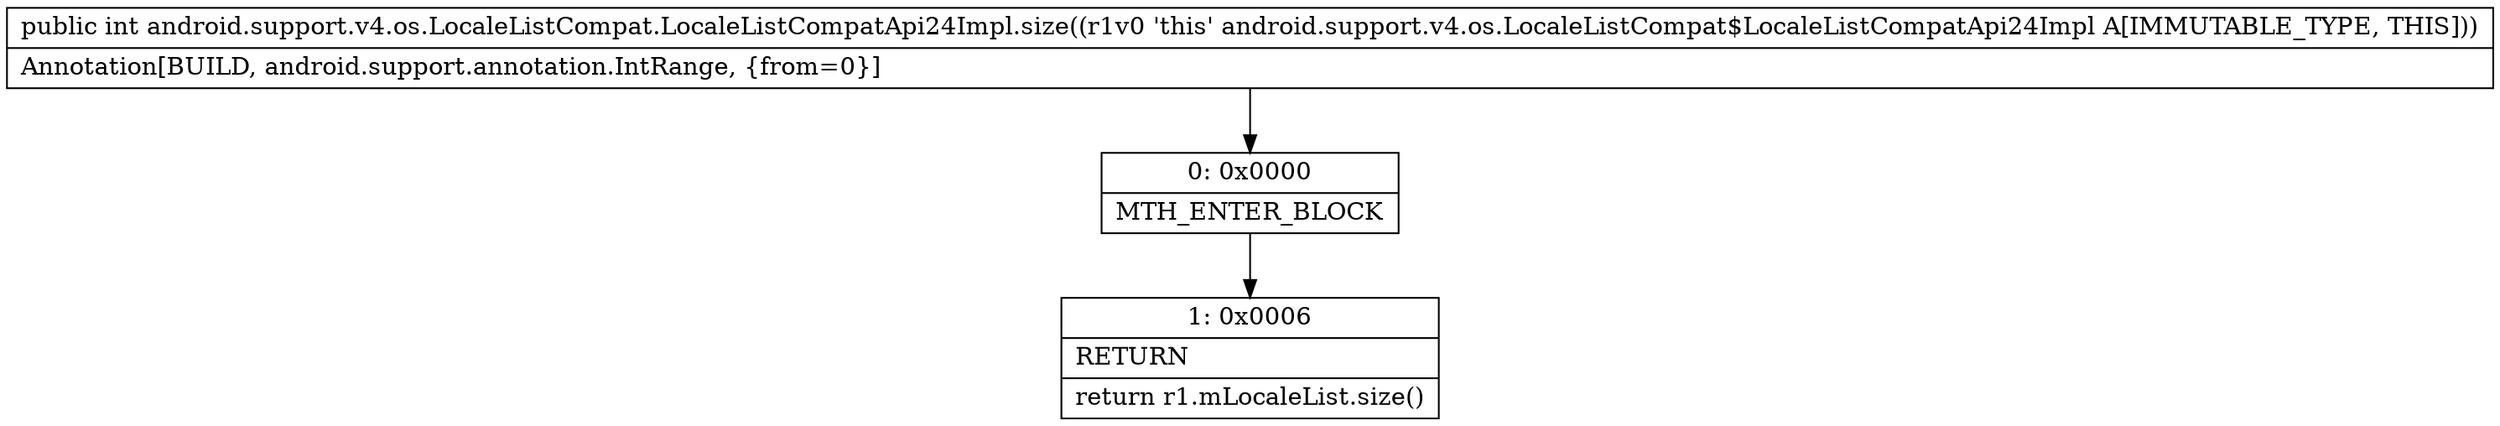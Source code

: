 digraph "CFG forandroid.support.v4.os.LocaleListCompat.LocaleListCompatApi24Impl.size()I" {
Node_0 [shape=record,label="{0\:\ 0x0000|MTH_ENTER_BLOCK\l}"];
Node_1 [shape=record,label="{1\:\ 0x0006|RETURN\l|return r1.mLocaleList.size()\l}"];
MethodNode[shape=record,label="{public int android.support.v4.os.LocaleListCompat.LocaleListCompatApi24Impl.size((r1v0 'this' android.support.v4.os.LocaleListCompat$LocaleListCompatApi24Impl A[IMMUTABLE_TYPE, THIS]))  | Annotation[BUILD, android.support.annotation.IntRange, \{from=0\}]\l}"];
MethodNode -> Node_0;
Node_0 -> Node_1;
}

